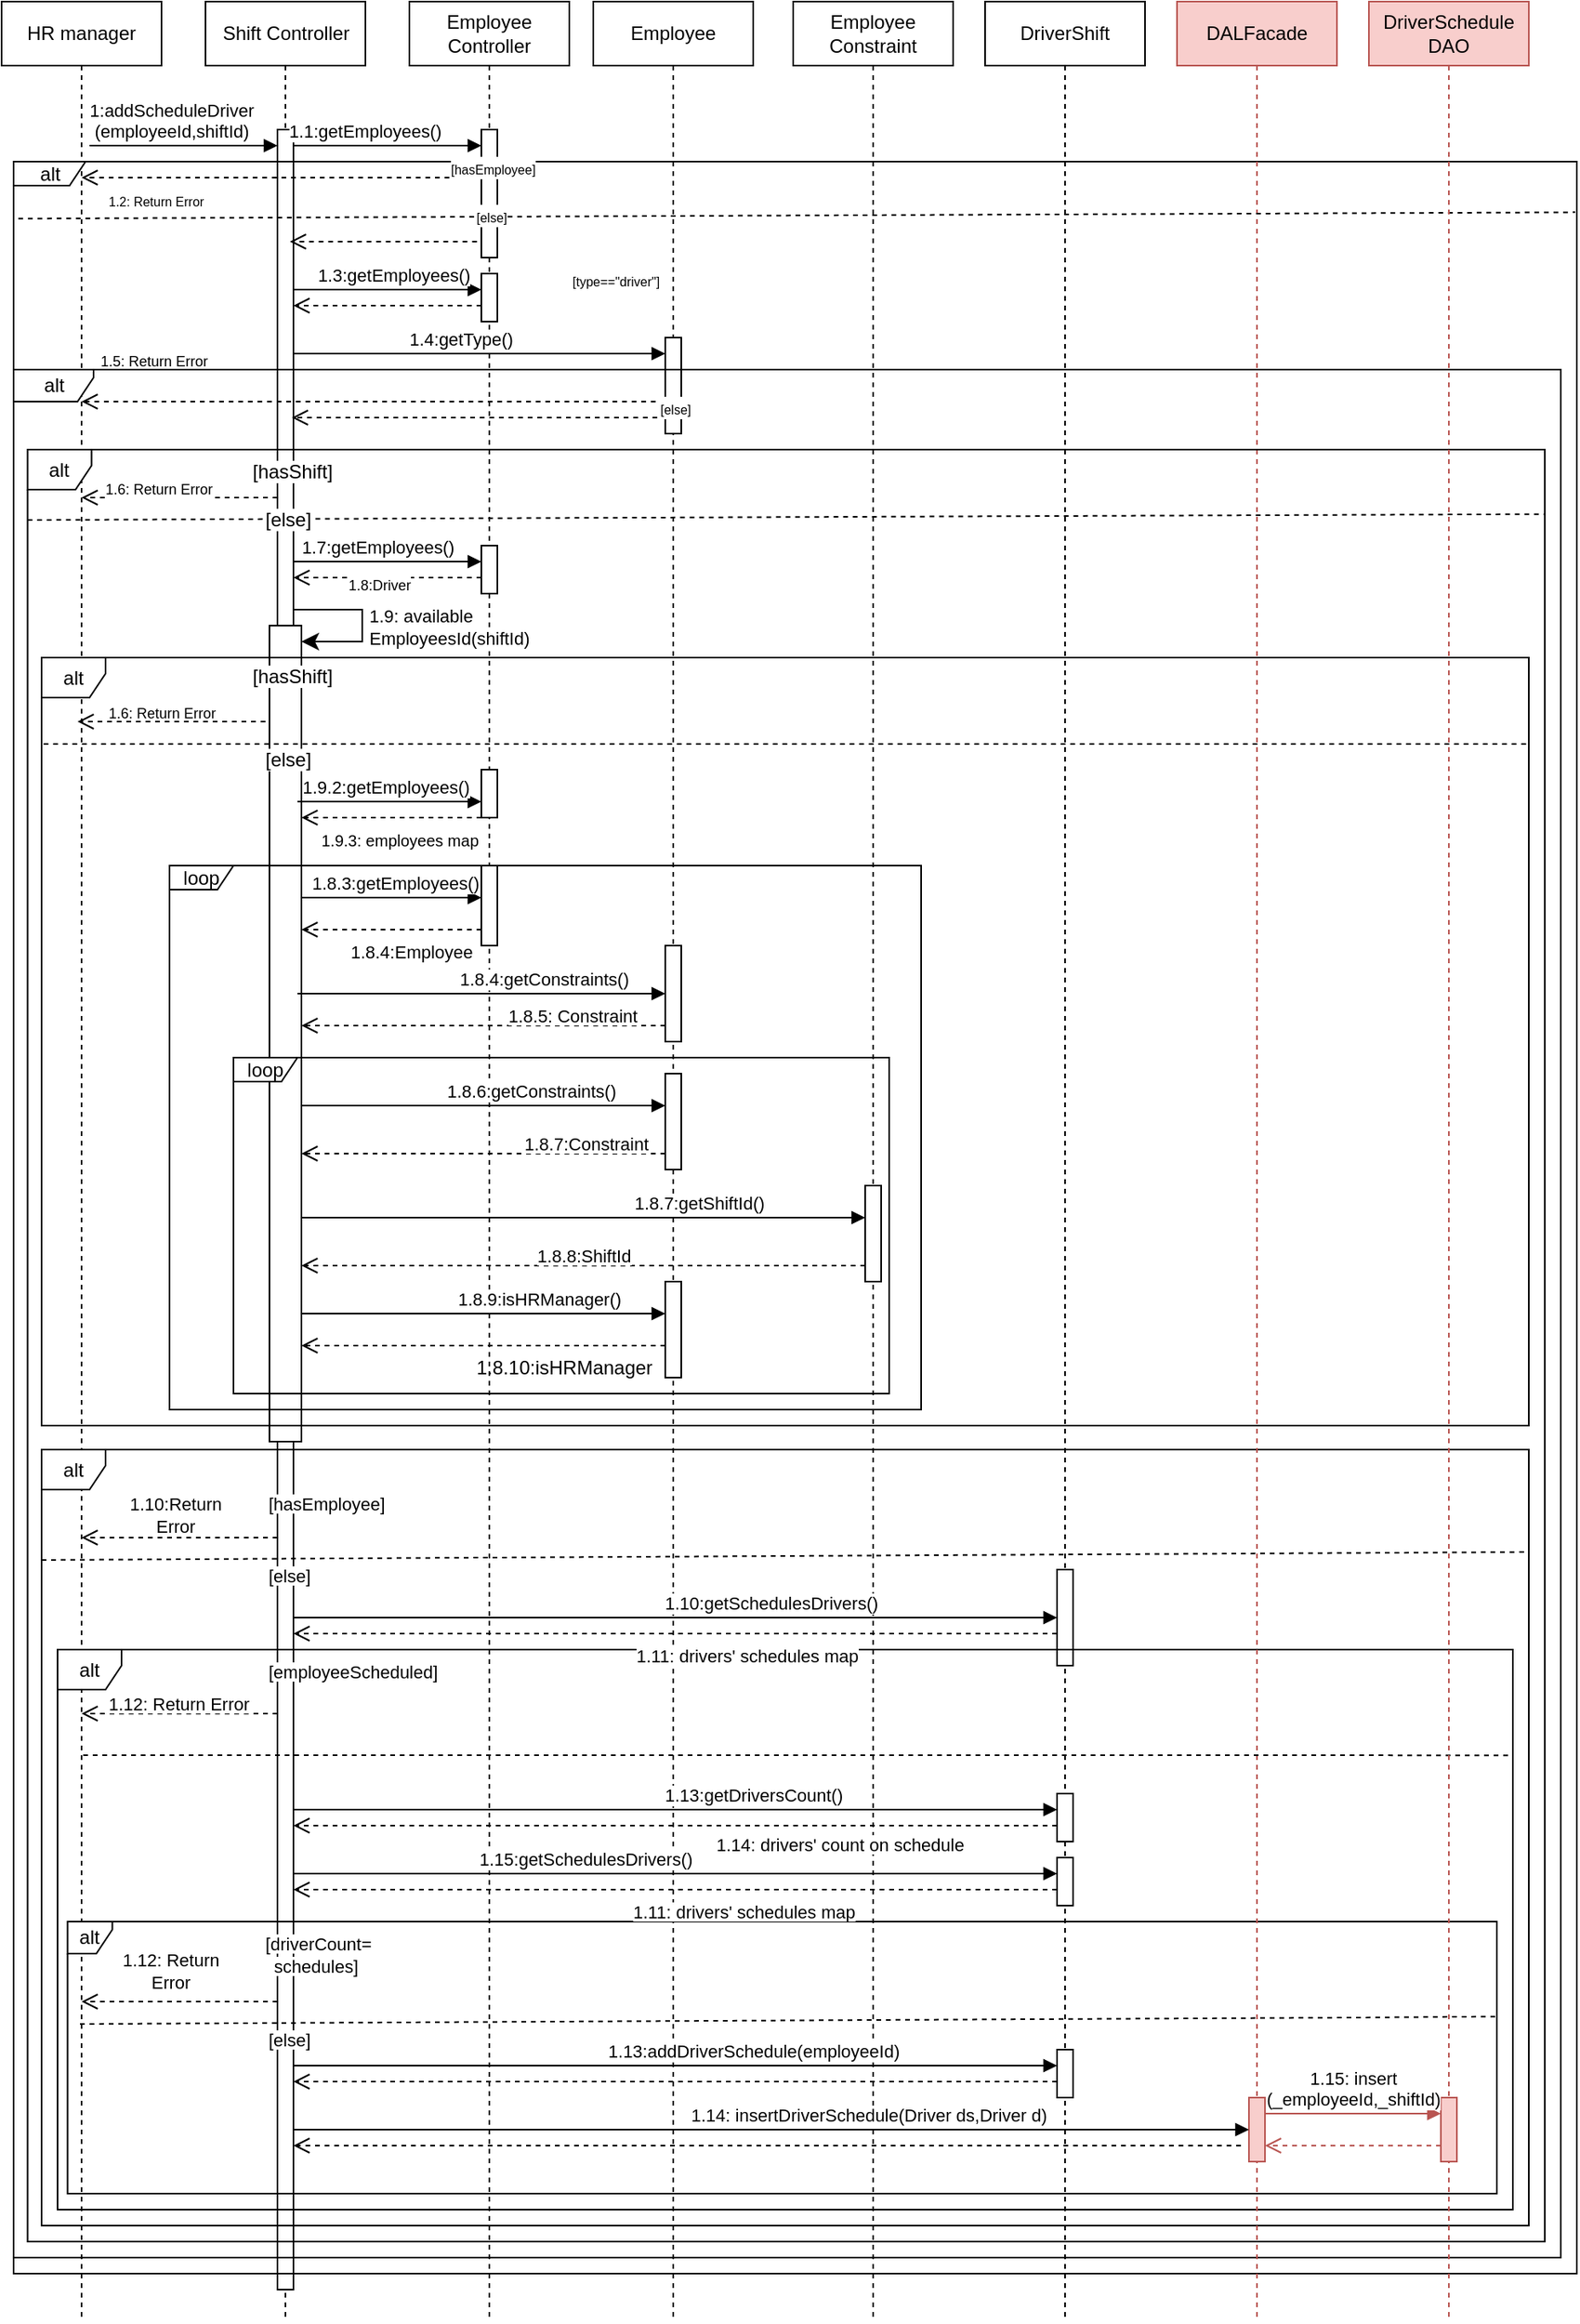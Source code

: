 <mxfile version="20.5.3" type="embed"><diagram name="Page-1" id="2YBvvXClWsGukQMizWep"><mxGraphModel dx="837" dy="563" grid="1" gridSize="10" guides="1" tooltips="1" connect="1" arrows="1" fold="1" page="1" pageScale="1" pageWidth="1000" pageHeight="1500" math="0" shadow="0"><root><mxCell id="0"/><mxCell id="1" parent="0"/><mxCell id="aM9ryv3xv72pqoxQDRHE-1" value="HR manager" style="shape=umlLifeline;perimeter=lifelinePerimeter;whiteSpace=wrap;html=1;container=0;dropTarget=0;collapsible=0;recursiveResize=0;outlineConnect=0;portConstraint=eastwest;newEdgeStyle={&quot;edgeStyle&quot;:&quot;elbowEdgeStyle&quot;,&quot;elbow&quot;:&quot;vertical&quot;,&quot;curved&quot;:0,&quot;rounded&quot;:0};" parent="1" vertex="1"><mxGeometry x="5" y="40" width="100" height="1450" as="geometry"/></mxCell><mxCell id="aM9ryv3xv72pqoxQDRHE-5" value="Shift Controller" style="shape=umlLifeline;perimeter=lifelinePerimeter;whiteSpace=wrap;html=1;container=0;dropTarget=0;collapsible=0;recursiveResize=0;outlineConnect=0;portConstraint=eastwest;newEdgeStyle={&quot;edgeStyle&quot;:&quot;elbowEdgeStyle&quot;,&quot;elbow&quot;:&quot;vertical&quot;,&quot;curved&quot;:0,&quot;rounded&quot;:0};" parent="1" vertex="1"><mxGeometry x="132.5" y="40" width="100" height="1450" as="geometry"/></mxCell><mxCell id="aM9ryv3xv72pqoxQDRHE-6" value="" style="html=1;points=[];perimeter=orthogonalPerimeter;outlineConnect=0;targetShapes=umlLifeline;portConstraint=eastwest;newEdgeStyle={&quot;edgeStyle&quot;:&quot;elbowEdgeStyle&quot;,&quot;elbow&quot;:&quot;vertical&quot;,&quot;curved&quot;:0,&quot;rounded&quot;:0};" parent="aM9ryv3xv72pqoxQDRHE-5" vertex="1"><mxGeometry x="45" y="80" width="10" height="1350" as="geometry"/></mxCell><mxCell id="X5tjyOHNMGWAjBXiOwTz-14" value="" style="html=1;points=[];perimeter=orthogonalPerimeter;outlineConnect=0;targetShapes=umlLifeline;portConstraint=eastwest;newEdgeStyle={&quot;edgeStyle&quot;:&quot;elbowEdgeStyle&quot;,&quot;elbow&quot;:&quot;vertical&quot;,&quot;curved&quot;:0,&quot;rounded&quot;:0};" parent="aM9ryv3xv72pqoxQDRHE-5" vertex="1"><mxGeometry x="40" y="390" width="20" height="510" as="geometry"/></mxCell><mxCell id="ba8maUs_KR-QxSfLJsmI-2" value="" style="edgeStyle=segmentEdgeStyle;endArrow=classic;html=1;curved=0;rounded=0;endSize=8;startSize=8;" parent="aM9ryv3xv72pqoxQDRHE-5" source="aM9ryv3xv72pqoxQDRHE-6" target="X5tjyOHNMGWAjBXiOwTz-14" edge="1"><mxGeometry width="50" height="50" relative="1" as="geometry"><mxPoint x="52.5" y="385" as="sourcePoint"/><mxPoint x="52.5" y="415" as="targetPoint"/><Array as="points"><mxPoint x="98" y="380"/><mxPoint x="98" y="400"/></Array></mxGeometry></mxCell><mxCell id="aM9ryv3xv72pqoxQDRHE-7" value="1:addScheduleDriver&lt;br&gt;(employeeId,shiftId)" style="html=1;verticalAlign=bottom;endArrow=block;edgeStyle=elbowEdgeStyle;elbow=vertical;curved=0;rounded=0;" parent="1" target="aM9ryv3xv72pqoxQDRHE-6" edge="1"><mxGeometry x="-0.13" relative="1" as="geometry"><mxPoint x="60" y="130" as="sourcePoint"/><Array as="points"><mxPoint x="145" y="130"/></Array><mxPoint x="170" y="130" as="targetPoint"/><mxPoint as="offset"/></mxGeometry></mxCell><mxCell id="X5tjyOHNMGWAjBXiOwTz-1" value="Employee&lt;br&gt;Controller" style="shape=umlLifeline;perimeter=lifelinePerimeter;whiteSpace=wrap;html=1;container=0;dropTarget=0;collapsible=0;recursiveResize=0;outlineConnect=0;portConstraint=eastwest;newEdgeStyle={&quot;edgeStyle&quot;:&quot;elbowEdgeStyle&quot;,&quot;elbow&quot;:&quot;vertical&quot;,&quot;curved&quot;:0,&quot;rounded&quot;:0};" parent="1" vertex="1"><mxGeometry x="260" y="40" width="100" height="1450" as="geometry"/></mxCell><mxCell id="X5tjyOHNMGWAjBXiOwTz-2" value="" style="html=1;points=[];perimeter=orthogonalPerimeter;outlineConnect=0;targetShapes=umlLifeline;portConstraint=eastwest;newEdgeStyle={&quot;edgeStyle&quot;:&quot;elbowEdgeStyle&quot;,&quot;elbow&quot;:&quot;vertical&quot;,&quot;curved&quot;:0,&quot;rounded&quot;:0};" parent="X5tjyOHNMGWAjBXiOwTz-1" vertex="1"><mxGeometry x="45" y="80" width="10" height="80" as="geometry"/></mxCell><mxCell id="X5tjyOHNMGWAjBXiOwTz-6" value="" style="html=1;points=[];perimeter=orthogonalPerimeter;outlineConnect=0;targetShapes=umlLifeline;portConstraint=eastwest;newEdgeStyle={&quot;edgeStyle&quot;:&quot;elbowEdgeStyle&quot;,&quot;elbow&quot;:&quot;vertical&quot;,&quot;curved&quot;:0,&quot;rounded&quot;:0};" parent="X5tjyOHNMGWAjBXiOwTz-1" vertex="1"><mxGeometry x="45" y="170" width="10" height="30" as="geometry"/></mxCell><mxCell id="X5tjyOHNMGWAjBXiOwTz-21" value="" style="html=1;points=[];perimeter=orthogonalPerimeter;outlineConnect=0;targetShapes=umlLifeline;portConstraint=eastwest;newEdgeStyle={&quot;edgeStyle&quot;:&quot;elbowEdgeStyle&quot;,&quot;elbow&quot;:&quot;vertical&quot;,&quot;curved&quot;:0,&quot;rounded&quot;:0};" parent="X5tjyOHNMGWAjBXiOwTz-1" vertex="1"><mxGeometry x="45" y="340" width="10" height="30" as="geometry"/></mxCell><mxCell id="X5tjyOHNMGWAjBXiOwTz-42" value="" style="html=1;points=[];perimeter=orthogonalPerimeter;outlineConnect=0;targetShapes=umlLifeline;portConstraint=eastwest;newEdgeStyle={&quot;edgeStyle&quot;:&quot;elbowEdgeStyle&quot;,&quot;elbow&quot;:&quot;vertical&quot;,&quot;curved&quot;:0,&quot;rounded&quot;:0};" parent="X5tjyOHNMGWAjBXiOwTz-1" vertex="1"><mxGeometry x="45" y="480" width="10" height="30" as="geometry"/></mxCell><mxCell id="X5tjyOHNMGWAjBXiOwTz-46" value="" style="html=1;points=[];perimeter=orthogonalPerimeter;outlineConnect=0;targetShapes=umlLifeline;portConstraint=eastwest;newEdgeStyle={&quot;edgeStyle&quot;:&quot;elbowEdgeStyle&quot;,&quot;elbow&quot;:&quot;vertical&quot;,&quot;curved&quot;:0,&quot;rounded&quot;:0};" parent="X5tjyOHNMGWAjBXiOwTz-1" vertex="1"><mxGeometry x="45" y="540" width="10" height="50" as="geometry"/></mxCell><mxCell id="X5tjyOHNMGWAjBXiOwTz-4" value="1.1:getEmployees()" style="html=1;verticalAlign=bottom;endArrow=block;edgeStyle=elbowEdgeStyle;elbow=vertical;curved=0;rounded=0;" parent="1" source="aM9ryv3xv72pqoxQDRHE-6" target="X5tjyOHNMGWAjBXiOwTz-2" edge="1"><mxGeometry x="-0.25" relative="1" as="geometry"><mxPoint x="190" y="140" as="sourcePoint"/><Array as="points"><mxPoint x="260" y="130"/><mxPoint x="290" y="140"/></Array><mxPoint x="350" y="140" as="targetPoint"/><mxPoint as="offset"/></mxGeometry></mxCell><mxCell id="X5tjyOHNMGWAjBXiOwTz-8" value="" style="html=1;verticalAlign=bottom;endArrow=open;dashed=1;endSize=8;edgeStyle=elbowEdgeStyle;elbow=vertical;curved=0;rounded=0;" parent="1" source="X5tjyOHNMGWAjBXiOwTz-6" target="aM9ryv3xv72pqoxQDRHE-6" edge="1"><mxGeometry relative="1" as="geometry"><mxPoint x="230" y="240" as="targetPoint"/><Array as="points"><mxPoint x="280" y="230"/><mxPoint x="250" y="220"/><mxPoint x="250" y="210"/></Array><mxPoint x="350" y="240" as="sourcePoint"/></mxGeometry></mxCell><mxCell id="X5tjyOHNMGWAjBXiOwTz-9" value="Employee" style="shape=umlLifeline;perimeter=lifelinePerimeter;whiteSpace=wrap;html=1;container=0;dropTarget=0;collapsible=0;recursiveResize=0;outlineConnect=0;portConstraint=eastwest;newEdgeStyle={&quot;edgeStyle&quot;:&quot;elbowEdgeStyle&quot;,&quot;elbow&quot;:&quot;vertical&quot;,&quot;curved&quot;:0,&quot;rounded&quot;:0};" parent="1" vertex="1"><mxGeometry x="375" y="40" width="100" height="1450" as="geometry"/></mxCell><mxCell id="X5tjyOHNMGWAjBXiOwTz-11" value="" style="html=1;points=[];perimeter=orthogonalPerimeter;outlineConnect=0;targetShapes=umlLifeline;portConstraint=eastwest;newEdgeStyle={&quot;edgeStyle&quot;:&quot;elbowEdgeStyle&quot;,&quot;elbow&quot;:&quot;vertical&quot;,&quot;curved&quot;:0,&quot;rounded&quot;:0};" parent="X5tjyOHNMGWAjBXiOwTz-9" vertex="1"><mxGeometry x="45" y="210" width="10" height="60" as="geometry"/></mxCell><mxCell id="X5tjyOHNMGWAjBXiOwTz-50" value="" style="html=1;points=[];perimeter=orthogonalPerimeter;outlineConnect=0;targetShapes=umlLifeline;portConstraint=eastwest;newEdgeStyle={&quot;edgeStyle&quot;:&quot;elbowEdgeStyle&quot;,&quot;elbow&quot;:&quot;vertical&quot;,&quot;curved&quot;:0,&quot;rounded&quot;:0};" parent="X5tjyOHNMGWAjBXiOwTz-9" vertex="1"><mxGeometry x="45" y="590" width="10" height="60" as="geometry"/></mxCell><mxCell id="X5tjyOHNMGWAjBXiOwTz-51" value="" style="html=1;points=[];perimeter=orthogonalPerimeter;outlineConnect=0;targetShapes=umlLifeline;portConstraint=eastwest;newEdgeStyle={&quot;edgeStyle&quot;:&quot;elbowEdgeStyle&quot;,&quot;elbow&quot;:&quot;vertical&quot;,&quot;curved&quot;:0,&quot;rounded&quot;:0};" parent="X5tjyOHNMGWAjBXiOwTz-9" vertex="1"><mxGeometry x="45" y="670" width="10" height="60" as="geometry"/></mxCell><mxCell id="X5tjyOHNMGWAjBXiOwTz-67" value="" style="html=1;points=[];perimeter=orthogonalPerimeter;outlineConnect=0;targetShapes=umlLifeline;portConstraint=eastwest;newEdgeStyle={&quot;edgeStyle&quot;:&quot;elbowEdgeStyle&quot;,&quot;elbow&quot;:&quot;vertical&quot;,&quot;curved&quot;:0,&quot;rounded&quot;:0};" parent="X5tjyOHNMGWAjBXiOwTz-9" vertex="1"><mxGeometry x="45" y="800" width="10" height="60" as="geometry"/></mxCell><mxCell id="X5tjyOHNMGWAjBXiOwTz-12" value="Employee&lt;br&gt;Constraint" style="shape=umlLifeline;perimeter=lifelinePerimeter;whiteSpace=wrap;html=1;container=0;dropTarget=0;collapsible=0;recursiveResize=0;outlineConnect=0;portConstraint=eastwest;newEdgeStyle={&quot;edgeStyle&quot;:&quot;elbowEdgeStyle&quot;,&quot;elbow&quot;:&quot;vertical&quot;,&quot;curved&quot;:0,&quot;rounded&quot;:0};" parent="1" vertex="1"><mxGeometry x="500" y="40" width="100" height="1450" as="geometry"/></mxCell><mxCell id="X5tjyOHNMGWAjBXiOwTz-62" value="" style="html=1;points=[];perimeter=orthogonalPerimeter;outlineConnect=0;targetShapes=umlLifeline;portConstraint=eastwest;newEdgeStyle={&quot;edgeStyle&quot;:&quot;elbowEdgeStyle&quot;,&quot;elbow&quot;:&quot;vertical&quot;,&quot;curved&quot;:0,&quot;rounded&quot;:0};" parent="X5tjyOHNMGWAjBXiOwTz-12" vertex="1"><mxGeometry x="45" y="740" width="10" height="60" as="geometry"/></mxCell><mxCell id="X5tjyOHNMGWAjBXiOwTz-15" value="DriverShift" style="shape=umlLifeline;perimeter=lifelinePerimeter;whiteSpace=wrap;html=1;container=0;dropTarget=0;collapsible=0;recursiveResize=0;outlineConnect=0;portConstraint=eastwest;newEdgeStyle={&quot;edgeStyle&quot;:&quot;elbowEdgeStyle&quot;,&quot;elbow&quot;:&quot;vertical&quot;,&quot;curved&quot;:0,&quot;rounded&quot;:0};" parent="1" vertex="1"><mxGeometry x="620" y="40" width="100" height="1450" as="geometry"/></mxCell><mxCell id="X5tjyOHNMGWAjBXiOwTz-16" value="" style="html=1;points=[];perimeter=orthogonalPerimeter;outlineConnect=0;targetShapes=umlLifeline;portConstraint=eastwest;newEdgeStyle={&quot;edgeStyle&quot;:&quot;elbowEdgeStyle&quot;,&quot;elbow&quot;:&quot;vertical&quot;,&quot;curved&quot;:0,&quot;rounded&quot;:0};" parent="X5tjyOHNMGWAjBXiOwTz-15" vertex="1"><mxGeometry x="45" y="980" width="10" height="60" as="geometry"/></mxCell><mxCell id="X5tjyOHNMGWAjBXiOwTz-77" value="" style="html=1;points=[];perimeter=orthogonalPerimeter;outlineConnect=0;targetShapes=umlLifeline;portConstraint=eastwest;newEdgeStyle={&quot;edgeStyle&quot;:&quot;elbowEdgeStyle&quot;,&quot;elbow&quot;:&quot;vertical&quot;,&quot;curved&quot;:0,&quot;rounded&quot;:0};" parent="X5tjyOHNMGWAjBXiOwTz-15" vertex="1"><mxGeometry x="45" y="1120" width="10" height="30" as="geometry"/></mxCell><mxCell id="X5tjyOHNMGWAjBXiOwTz-81" value="" style="html=1;points=[];perimeter=orthogonalPerimeter;outlineConnect=0;targetShapes=umlLifeline;portConstraint=eastwest;newEdgeStyle={&quot;edgeStyle&quot;:&quot;elbowEdgeStyle&quot;,&quot;elbow&quot;:&quot;vertical&quot;,&quot;curved&quot;:0,&quot;rounded&quot;:0};" parent="X5tjyOHNMGWAjBXiOwTz-15" vertex="1"><mxGeometry x="45" y="1160" width="10" height="30" as="geometry"/></mxCell><mxCell id="X5tjyOHNMGWAjBXiOwTz-83" value="" style="html=1;points=[];perimeter=orthogonalPerimeter;outlineConnect=0;targetShapes=umlLifeline;portConstraint=eastwest;newEdgeStyle={&quot;edgeStyle&quot;:&quot;elbowEdgeStyle&quot;,&quot;elbow&quot;:&quot;vertical&quot;,&quot;curved&quot;:0,&quot;rounded&quot;:0};" parent="X5tjyOHNMGWAjBXiOwTz-15" vertex="1"><mxGeometry x="45" y="1280" width="10" height="30" as="geometry"/></mxCell><mxCell id="X5tjyOHNMGWAjBXiOwTz-18" value="1.4:getType()" style="html=1;verticalAlign=bottom;endArrow=block;edgeStyle=elbowEdgeStyle;elbow=vertical;curved=0;rounded=0;" parent="1" source="aM9ryv3xv72pqoxQDRHE-6" target="X5tjyOHNMGWAjBXiOwTz-11" edge="1"><mxGeometry x="-0.106" relative="1" as="geometry"><mxPoint x="190" y="295" as="sourcePoint"/><Array as="points"><mxPoint x="270" y="260"/><mxPoint x="340" y="250"/><mxPoint x="350" y="240"/><mxPoint x="330" y="340"/><mxPoint x="300" y="330"/></Array><mxPoint x="420" y="295" as="targetPoint"/><mxPoint as="offset"/></mxGeometry></mxCell><mxCell id="X5tjyOHNMGWAjBXiOwTz-20" value="1.7:getEmployees()" style="html=1;verticalAlign=bottom;endArrow=block;edgeStyle=elbowEdgeStyle;elbow=vertical;curved=0;rounded=0;" parent="1" source="aM9ryv3xv72pqoxQDRHE-6" target="X5tjyOHNMGWAjBXiOwTz-21" edge="1"><mxGeometry x="-0.117" relative="1" as="geometry"><mxPoint x="190" y="400" as="sourcePoint"/><Array as="points"><mxPoint x="280" y="390"/><mxPoint x="250" y="380"/><mxPoint x="270" y="370"/><mxPoint x="250" y="400"/></Array><mxPoint x="300" y="400" as="targetPoint"/><mxPoint as="offset"/></mxGeometry></mxCell><mxCell id="X5tjyOHNMGWAjBXiOwTz-23" value="" style="html=1;verticalAlign=bottom;endArrow=open;dashed=1;endSize=8;edgeStyle=elbowEdgeStyle;elbow=vertical;curved=0;rounded=0;" parent="1" source="X5tjyOHNMGWAjBXiOwTz-21" target="aM9ryv3xv72pqoxQDRHE-6" edge="1"><mxGeometry relative="1" as="geometry"><mxPoint x="190" y="380" as="targetPoint"/><Array as="points"><mxPoint x="260" y="400"/><mxPoint x="280" y="390"/><mxPoint x="230" y="420"/><mxPoint x="250" y="430"/></Array><mxPoint x="300" y="380" as="sourcePoint"/></mxGeometry></mxCell><mxCell id="X5tjyOHNMGWAjBXiOwTz-26" value="&lt;span style=&quot;color: rgb(0, 0, 0); font-family: Helvetica; font-style: normal; font-variant-ligatures: normal; font-variant-caps: normal; font-weight: 400; letter-spacing: normal; orphans: 2; text-align: center; text-indent: 0px; text-transform: none; widows: 2; word-spacing: 0px; -webkit-text-stroke-width: 0px; background-color: rgb(255, 255, 255); text-decoration-thickness: initial; text-decoration-style: initial; text-decoration-color: initial; float: none; display: inline !important;&quot;&gt;&lt;font style=&quot;font-size: 9px;&quot;&gt;1.8:Driver&lt;/font&gt;&lt;/span&gt;" style="text;whiteSpace=wrap;html=1;" parent="1" vertex="1"><mxGeometry x="220" y="390" width="30" height="20" as="geometry"/></mxCell><mxCell id="X5tjyOHNMGWAjBXiOwTz-28" value="loop" style="shape=umlFrame;whiteSpace=wrap;html=1;pointerEvents=0;width=40;height=15;" parent="1" vertex="1"><mxGeometry x="110" y="580" width="470" height="340" as="geometry"/></mxCell><mxCell id="X5tjyOHNMGWAjBXiOwTz-34" value="1.3:getEmployees()" style="html=1;verticalAlign=bottom;endArrow=block;edgeStyle=elbowEdgeStyle;elbow=vertical;curved=0;rounded=0;" parent="1" source="aM9ryv3xv72pqoxQDRHE-6" target="X5tjyOHNMGWAjBXiOwTz-6" edge="1"><mxGeometry x="0.067" relative="1" as="geometry"><mxPoint x="190" y="260" as="sourcePoint"/><Array as="points"><mxPoint x="280" y="220"/><mxPoint x="260" y="210"/><mxPoint x="270" y="200"/><mxPoint x="250" y="190"/><mxPoint x="290" y="260"/><mxPoint x="310" y="260"/><mxPoint x="260" y="270"/><mxPoint x="295" y="260"/></Array><mxPoint x="300" y="260" as="targetPoint"/><mxPoint as="offset"/></mxGeometry></mxCell><mxCell id="X5tjyOHNMGWAjBXiOwTz-41" value="1.9.2:getEmployees()" style="html=1;verticalAlign=bottom;endArrow=block;edgeStyle=elbowEdgeStyle;elbow=vertical;curved=0;rounded=0;" parent="1" target="X5tjyOHNMGWAjBXiOwTz-42" edge="1"><mxGeometry x="-0.04" relative="1" as="geometry"><mxPoint x="190" y="540" as="sourcePoint"/><Array as="points"><mxPoint x="210" y="540"/><mxPoint x="230" y="530"/><mxPoint x="250" y="520"/><mxPoint x="295" y="480"/></Array><mxPoint x="280" y="480" as="targetPoint"/><mxPoint as="offset"/></mxGeometry></mxCell><mxCell id="X5tjyOHNMGWAjBXiOwTz-43" value="" style="html=1;verticalAlign=bottom;endArrow=open;dashed=1;endSize=8;edgeStyle=elbowEdgeStyle;elbow=vertical;curved=0;rounded=0;" parent="1" source="X5tjyOHNMGWAjBXiOwTz-42" target="X5tjyOHNMGWAjBXiOwTz-14" edge="1"><mxGeometry relative="1" as="geometry"><mxPoint x="200" y="550" as="targetPoint"/><Array as="points"><mxPoint x="250" y="550"/><mxPoint x="310" y="505"/></Array><mxPoint x="300" y="505" as="sourcePoint"/></mxGeometry></mxCell><mxCell id="X5tjyOHNMGWAjBXiOwTz-48" value="1.8.3:getEmployees()" style="html=1;verticalAlign=bottom;endArrow=block;edgeStyle=elbowEdgeStyle;elbow=vertical;curved=0;rounded=0;" parent="1" source="X5tjyOHNMGWAjBXiOwTz-14" edge="1"><mxGeometry x="0.043" relative="1" as="geometry"><mxPoint x="200" y="600" as="sourcePoint"/><Array as="points"><mxPoint x="250" y="600"/><mxPoint x="295" y="550"/></Array><mxPoint x="305" y="600" as="targetPoint"/><mxPoint as="offset"/></mxGeometry></mxCell><mxCell id="X5tjyOHNMGWAjBXiOwTz-49" value="&lt;div style=&quot;text-align: center;&quot;&gt;&lt;span style=&quot;font-size: 11px; background-color: rgb(255, 255, 255);&quot;&gt;&amp;nbsp; &amp;nbsp; &amp;nbsp; 1.8.4:Employee&lt;/span&gt;&lt;/div&gt;" style="text;whiteSpace=wrap;html=1;" parent="1" vertex="1"><mxGeometry x="202.5" y="620" width="110" height="20" as="geometry"/></mxCell><mxCell id="X5tjyOHNMGWAjBXiOwTz-53" value="1.8.4:getConstraints()" style="html=1;verticalAlign=bottom;endArrow=block;edgeStyle=elbowEdgeStyle;elbow=vertical;curved=0;rounded=0;" parent="1" target="X5tjyOHNMGWAjBXiOwTz-50" edge="1"><mxGeometry x="0.333" relative="1" as="geometry"><mxPoint x="190" y="660" as="sourcePoint"/><Array as="points"><mxPoint x="250" y="660"/><mxPoint x="295" y="620"/></Array><mxPoint x="305" y="660" as="targetPoint"/><mxPoint as="offset"/></mxGeometry></mxCell><mxCell id="X5tjyOHNMGWAjBXiOwTz-54" value="" style="html=1;verticalAlign=bottom;endArrow=open;dashed=1;endSize=8;edgeStyle=elbowEdgeStyle;elbow=vertical;curved=0;rounded=0;" parent="1" target="X5tjyOHNMGWAjBXiOwTz-14" edge="1"><mxGeometry relative="1" as="geometry"><mxPoint x="300" y="680" as="targetPoint"/><Array as="points"><mxPoint x="365" y="680"/></Array><mxPoint x="420" y="680" as="sourcePoint"/></mxGeometry></mxCell><mxCell id="X5tjyOHNMGWAjBXiOwTz-55" value="&lt;div style=&quot;text-align: center;&quot;&gt;&lt;span style=&quot;font-size: 11px; background-color: rgb(255, 255, 255);&quot;&gt;1.8.5: Constraint&lt;/span&gt;&lt;/div&gt;" style="text;whiteSpace=wrap;html=1;" parent="1" vertex="1"><mxGeometry x="320" y="660" width="95" height="20" as="geometry"/></mxCell><mxCell id="X5tjyOHNMGWAjBXiOwTz-56" value="1.8.6:getConstraints()" style="html=1;verticalAlign=bottom;endArrow=block;edgeStyle=elbowEdgeStyle;elbow=vertical;curved=0;rounded=0;" parent="1" source="X5tjyOHNMGWAjBXiOwTz-14" edge="1"><mxGeometry x="0.259" relative="1" as="geometry"><mxPoint x="200" y="730" as="sourcePoint"/><Array as="points"><mxPoint x="250" y="730"/><mxPoint x="295" y="690"/></Array><mxPoint x="420" y="730" as="targetPoint"/><mxPoint as="offset"/></mxGeometry></mxCell><mxCell id="X5tjyOHNMGWAjBXiOwTz-57" value="" style="html=1;verticalAlign=bottom;endArrow=open;dashed=1;endSize=8;edgeStyle=elbowEdgeStyle;elbow=vertical;curved=0;rounded=0;" parent="1" source="X5tjyOHNMGWAjBXiOwTz-51" target="X5tjyOHNMGWAjBXiOwTz-14" edge="1"><mxGeometry relative="1" as="geometry"><mxPoint x="195" y="760" as="targetPoint"/><Array as="points"><mxPoint x="370" y="760"/></Array><mxPoint x="410" y="760" as="sourcePoint"/></mxGeometry></mxCell><mxCell id="X5tjyOHNMGWAjBXiOwTz-58" value="&lt;div style=&quot;text-align: center;&quot;&gt;&lt;span style=&quot;font-size: 11px; background-color: rgb(255, 255, 255);&quot;&gt;1.8.7:Constraint&lt;/span&gt;&lt;/div&gt;" style="text;whiteSpace=wrap;html=1;" parent="1" vertex="1"><mxGeometry x="330" y="740" width="60" height="20" as="geometry"/></mxCell><mxCell id="X5tjyOHNMGWAjBXiOwTz-63" value="1.8.7:getShiftId()" style="html=1;verticalAlign=bottom;endArrow=block;edgeStyle=elbowEdgeStyle;elbow=vertical;curved=0;rounded=0;" parent="1" source="X5tjyOHNMGWAjBXiOwTz-14" target="X5tjyOHNMGWAjBXiOwTz-62" edge="1"><mxGeometry x="0.408" relative="1" as="geometry"><mxPoint x="195" y="800" as="sourcePoint"/><Array as="points"><mxPoint x="255" y="800"/><mxPoint x="300" y="760"/></Array><mxPoint x="425" y="800" as="targetPoint"/><mxPoint as="offset"/></mxGeometry></mxCell><mxCell id="X5tjyOHNMGWAjBXiOwTz-64" value="" style="html=1;verticalAlign=bottom;endArrow=open;dashed=1;endSize=8;edgeStyle=elbowEdgeStyle;elbow=vertical;curved=0;rounded=0;" parent="1" source="X5tjyOHNMGWAjBXiOwTz-62" target="X5tjyOHNMGWAjBXiOwTz-14" edge="1"><mxGeometry relative="1" as="geometry"><mxPoint x="310" y="830" as="targetPoint"/><Array as="points"><mxPoint x="490" y="830"/></Array><mxPoint x="540" y="830" as="sourcePoint"/></mxGeometry></mxCell><mxCell id="X5tjyOHNMGWAjBXiOwTz-65" value="&lt;span style=&quot;font-size: 11px; background-color: rgb(255, 255, 255);&quot;&gt;1.8.8:ShiftId&lt;/span&gt;" style="text;whiteSpace=wrap;html=1;" parent="1" vertex="1"><mxGeometry x="337.5" y="810" width="60" height="20" as="geometry"/></mxCell><mxCell id="X5tjyOHNMGWAjBXiOwTz-70" value="1.8.9:isHRManager()" style="html=1;verticalAlign=bottom;endArrow=block;edgeStyle=elbowEdgeStyle;elbow=vertical;curved=0;rounded=0;" parent="1" source="X5tjyOHNMGWAjBXiOwTz-14" target="X5tjyOHNMGWAjBXiOwTz-67" edge="1"><mxGeometry x="0.304" relative="1" as="geometry"><mxPoint x="195" y="860" as="sourcePoint"/><Array as="points"><mxPoint x="255" y="860"/><mxPoint x="300" y="820"/></Array><mxPoint x="400" y="860" as="targetPoint"/><mxPoint as="offset"/></mxGeometry></mxCell><mxCell id="X5tjyOHNMGWAjBXiOwTz-71" value="" style="html=1;verticalAlign=bottom;endArrow=open;dashed=1;endSize=8;edgeStyle=elbowEdgeStyle;elbow=vertical;curved=0;rounded=0;" parent="1" target="X5tjyOHNMGWAjBXiOwTz-14" edge="1"><mxGeometry relative="1" as="geometry"><mxPoint x="300" y="880" as="targetPoint"/><Array as="points"><mxPoint x="365" y="880"/></Array><mxPoint x="420" y="880" as="sourcePoint"/></mxGeometry></mxCell><mxCell id="X5tjyOHNMGWAjBXiOwTz-72" value="loop" style="shape=umlFrame;whiteSpace=wrap;html=1;pointerEvents=0;width=40;height=15;" parent="1" vertex="1"><mxGeometry x="150" y="700" width="410" height="210" as="geometry"/></mxCell><mxCell id="X5tjyOHNMGWAjBXiOwTz-74" value="1.10:getSchedulesDrivers()" style="html=1;verticalAlign=bottom;endArrow=block;edgeStyle=elbowEdgeStyle;elbow=vertical;curved=0;rounded=0;" parent="1" source="aM9ryv3xv72pqoxQDRHE-6" target="X5tjyOHNMGWAjBXiOwTz-16" edge="1"><mxGeometry x="0.25" relative="1" as="geometry"><mxPoint x="190" y="990" as="sourcePoint"/><Array as="points"><mxPoint x="460" y="1050"/><mxPoint x="400" y="1040"/><mxPoint x="295" y="990"/></Array><mxPoint x="660" y="990" as="targetPoint"/><mxPoint as="offset"/></mxGeometry></mxCell><mxCell id="X5tjyOHNMGWAjBXiOwTz-75" value="" style="html=1;verticalAlign=bottom;endArrow=open;dashed=1;endSize=8;edgeStyle=elbowEdgeStyle;elbow=vertical;curved=0;rounded=0;" parent="1" source="X5tjyOHNMGWAjBXiOwTz-16" target="aM9ryv3xv72pqoxQDRHE-6" edge="1"><mxGeometry relative="1" as="geometry"><mxPoint x="200" y="1020" as="targetPoint"/><Array as="points"><mxPoint x="400" y="1060"/><mxPoint x="270" y="1070"/><mxPoint x="615" y="1020"/></Array><mxPoint x="670" y="1020" as="sourcePoint"/></mxGeometry></mxCell><mxCell id="X5tjyOHNMGWAjBXiOwTz-76" value="" style="html=1;verticalAlign=bottom;endArrow=open;dashed=1;endSize=8;edgeStyle=elbowEdgeStyle;elbow=vertical;curved=0;rounded=0;" parent="1" source="X5tjyOHNMGWAjBXiOwTz-77" target="aM9ryv3xv72pqoxQDRHE-6" edge="1"><mxGeometry relative="1" as="geometry"><mxPoint x="190" y="1170" as="targetPoint"/><Array as="points"><mxPoint x="480" y="1180"/><mxPoint x="390" y="1170"/><mxPoint x="360" y="1140"/></Array><mxPoint x="660" y="1170" as="sourcePoint"/></mxGeometry></mxCell><mxCell id="X5tjyOHNMGWAjBXiOwTz-78" value="1.13:getDriversCount()" style="html=1;verticalAlign=bottom;endArrow=block;edgeStyle=elbowEdgeStyle;elbow=vertical;curved=0;rounded=0;" parent="1" source="aM9ryv3xv72pqoxQDRHE-6" target="X5tjyOHNMGWAjBXiOwTz-77" edge="1"><mxGeometry x="0.204" relative="1" as="geometry"><mxPoint x="195" y="1120" as="sourcePoint"/><Array as="points"><mxPoint x="600" y="1170"/><mxPoint x="440" y="1160"/><mxPoint x="410" y="1120"/><mxPoint x="305" y="1070"/></Array><mxPoint x="670" y="1120" as="targetPoint"/><mxPoint as="offset"/></mxGeometry></mxCell><mxCell id="X5tjyOHNMGWAjBXiOwTz-79" value="1.15:getSchedulesDrivers()" style="html=1;verticalAlign=bottom;endArrow=block;edgeStyle=elbowEdgeStyle;elbow=vertical;curved=0;rounded=0;" parent="1" source="aM9ryv3xv72pqoxQDRHE-6" target="X5tjyOHNMGWAjBXiOwTz-81" edge="1"><mxGeometry x="-0.236" relative="1" as="geometry"><mxPoint x="190" y="1210" as="sourcePoint"/><Array as="points"><mxPoint x="405" y="1210"/><mxPoint x="300" y="1160"/></Array><mxPoint x="650" y="1210" as="targetPoint"/><mxPoint as="offset"/></mxGeometry></mxCell><mxCell id="X5tjyOHNMGWAjBXiOwTz-80" value="" style="html=1;verticalAlign=bottom;endArrow=open;dashed=1;endSize=8;edgeStyle=elbowEdgeStyle;elbow=vertical;curved=0;rounded=0;" parent="1" source="X5tjyOHNMGWAjBXiOwTz-81" target="aM9ryv3xv72pqoxQDRHE-6" edge="1"><mxGeometry relative="1" as="geometry"><mxPoint x="195" y="1220" as="targetPoint"/><Array as="points"><mxPoint x="410" y="1220"/><mxPoint x="280" y="1230"/><mxPoint x="625" y="1180"/></Array><mxPoint x="660" y="1220" as="sourcePoint"/></mxGeometry></mxCell><mxCell id="X5tjyOHNMGWAjBXiOwTz-84" value="1.13:addDriverSchedule(employeeId)" style="html=1;verticalAlign=bottom;endArrow=block;edgeStyle=elbowEdgeStyle;elbow=vertical;curved=0;rounded=0;" parent="1" source="aM9ryv3xv72pqoxQDRHE-6" target="X5tjyOHNMGWAjBXiOwTz-83" edge="1"><mxGeometry x="0.204" relative="1" as="geometry"><mxPoint x="200" y="1300" as="sourcePoint"/><Array as="points"><mxPoint x="570" y="1330"/><mxPoint x="620" y="1320"/><mxPoint x="445" y="1300"/><mxPoint x="415" y="1260"/><mxPoint x="310" y="1210"/></Array><mxPoint x="650" y="1300" as="targetPoint"/><mxPoint as="offset"/></mxGeometry></mxCell><mxCell id="X5tjyOHNMGWAjBXiOwTz-85" value="" style="html=1;verticalAlign=bottom;endArrow=open;dashed=1;endSize=8;edgeStyle=elbowEdgeStyle;elbow=vertical;curved=0;rounded=0;" parent="1" source="X5tjyOHNMGWAjBXiOwTz-83" target="aM9ryv3xv72pqoxQDRHE-6" edge="1"><mxGeometry relative="1" as="geometry"><mxPoint x="195" y="1320" as="targetPoint"/><Array as="points"><mxPoint x="530" y="1340"/><mxPoint x="510" y="1330"/><mxPoint x="420" y="1320"/><mxPoint x="290" y="1330"/><mxPoint x="635" y="1280"/></Array><mxPoint x="660" y="1320" as="sourcePoint"/></mxGeometry></mxCell><mxCell id="X5tjyOHNMGWAjBXiOwTz-90" value="alt" style="shape=umlFrame;whiteSpace=wrap;html=1;pointerEvents=0;width=45;height=15;" parent="1" vertex="1"><mxGeometry x="12.5" y="140" width="977.5" height="1320" as="geometry"/></mxCell><mxCell id="X5tjyOHNMGWAjBXiOwTz-91" value="" style="html=1;verticalAlign=bottom;endArrow=open;dashed=1;endSize=8;edgeStyle=elbowEdgeStyle;elbow=vertical;curved=0;rounded=0;" parent="1" target="aM9ryv3xv72pqoxQDRHE-1" edge="1"><mxGeometry relative="1" as="geometry"><mxPoint x="185" y="160" as="targetPoint"/><Array as="points"><mxPoint x="230" y="150"/><mxPoint x="260" y="160"/><mxPoint x="240" y="170"/></Array><mxPoint x="305" y="160" as="sourcePoint"/></mxGeometry></mxCell><mxCell id="X5tjyOHNMGWAjBXiOwTz-92" value="&lt;div style=&quot;text-align: center;&quot;&gt;&lt;span style=&quot;background-color: rgb(255, 255, 255);&quot;&gt;&lt;font style=&quot;font-size: 8px;&quot;&gt;1.2: Return Error&lt;/font&gt;&lt;/span&gt;&lt;/div&gt;" style="text;whiteSpace=wrap;html=1;" parent="1" vertex="1"><mxGeometry x="70" y="150" width="70" height="20" as="geometry"/></mxCell><mxCell id="X5tjyOHNMGWAjBXiOwTz-93" value="" style="html=1;verticalAlign=bottom;endArrow=open;dashed=1;endSize=8;edgeStyle=elbowEdgeStyle;elbow=vertical;curved=0;rounded=0;" parent="1" target="aM9ryv3xv72pqoxQDRHE-1" edge="1"><mxGeometry relative="1" as="geometry"><mxPoint x="162.5" y="290" as="targetPoint"/><Array as="points"><mxPoint x="380" y="290"/><mxPoint x="260" y="280"/><mxPoint x="100" y="270"/><mxPoint x="90" y="280"/><mxPoint x="70" y="290"/><mxPoint x="307.5" y="360"/><mxPoint x="307.5" y="390"/></Array><mxPoint x="420" y="290" as="sourcePoint"/></mxGeometry></mxCell><mxCell id="X5tjyOHNMGWAjBXiOwTz-94" value="&lt;div style=&quot;text-align: center;&quot;&gt;&lt;span style=&quot;background-color: rgb(255, 255, 255);&quot;&gt;&lt;font style=&quot;font-size: 9px;&quot;&gt;1.5: Return Error&lt;/font&gt;&lt;/span&gt;&lt;/div&gt;" style="text;whiteSpace=wrap;html=1;" parent="1" vertex="1"><mxGeometry x="65" y="250" width="80" height="20" as="geometry"/></mxCell><mxCell id="X5tjyOHNMGWAjBXiOwTz-96" value="&lt;span style=&quot;color: rgb(0, 0, 0); font-family: Helvetica; font-style: normal; font-variant-ligatures: normal; font-variant-caps: normal; font-weight: 400; letter-spacing: normal; orphans: 2; text-align: center; text-indent: 0px; text-transform: none; widows: 2; word-spacing: 0px; -webkit-text-stroke-width: 0px; background-color: rgb(255, 255, 255); text-decoration-thickness: initial; text-decoration-style: initial; text-decoration-color: initial; float: none; display: inline !important;&quot;&gt;&lt;font style=&quot;font-size: 8px;&quot;&gt;[hasEmployee]&lt;/font&gt;&lt;br&gt;&lt;/span&gt;" style="text;whiteSpace=wrap;html=1;" parent="1" vertex="1"><mxGeometry x="283.75" y="130" width="60" height="20" as="geometry"/></mxCell><mxCell id="X5tjyOHNMGWAjBXiOwTz-99" value="&lt;span style=&quot;color: rgb(0, 0, 0); font-family: Helvetica; font-style: normal; font-variant-ligatures: normal; font-variant-caps: normal; font-weight: 400; letter-spacing: normal; orphans: 2; text-align: center; text-indent: 0px; text-transform: none; widows: 2; word-spacing: 0px; -webkit-text-stroke-width: 0px; background-color: rgb(255, 255, 255); text-decoration-thickness: initial; text-decoration-style: initial; text-decoration-color: initial; float: none; display: inline !important;&quot;&gt;&lt;span style=&quot;font-size: 8px;&quot;&gt;[type==&quot;driver&quot;]&lt;/span&gt;&lt;br&gt;&lt;/span&gt;" style="text;whiteSpace=wrap;html=1;" parent="1" vertex="1"><mxGeometry x="360" y="200" width="60" height="40" as="geometry"/></mxCell><mxCell id="X5tjyOHNMGWAjBXiOwTz-101" value="alt" style="shape=umlFrame;whiteSpace=wrap;html=1;pointerEvents=0;width=50;height=20;" parent="1" vertex="1"><mxGeometry x="12.5" y="270" width="967.5" height="1180" as="geometry"/></mxCell><mxCell id="X5tjyOHNMGWAjBXiOwTz-104" value="&lt;span style=&quot;color: rgb(0, 0, 0); font-family: Helvetica; font-style: normal; font-variant-ligatures: normal; font-variant-caps: normal; font-weight: 400; letter-spacing: normal; orphans: 2; text-align: center; text-indent: 0px; text-transform: none; widows: 2; word-spacing: 0px; -webkit-text-stroke-width: 0px; background-color: rgb(255, 255, 255); text-decoration-thickness: initial; text-decoration-style: initial; text-decoration-color: initial; float: none; display: inline !important;&quot;&gt;[hasShift]&lt;br&gt;&lt;/span&gt;" style="text;whiteSpace=wrap;html=1;" parent="1" vertex="1"><mxGeometry x="160" y="320" width="60" height="25" as="geometry"/></mxCell><mxCell id="X5tjyOHNMGWAjBXiOwTz-105" value="alt" style="shape=umlFrame;whiteSpace=wrap;html=1;pointerEvents=0;width=40;height=25;" parent="1" vertex="1"><mxGeometry x="30" y="945" width="930" height="485" as="geometry"/></mxCell><mxCell id="X5tjyOHNMGWAjBXiOwTz-106" value="" style="html=1;verticalAlign=bottom;endArrow=open;dashed=1;endSize=8;edgeStyle=elbowEdgeStyle;elbow=vertical;curved=0;rounded=0;" parent="1" source="aM9ryv3xv72pqoxQDRHE-6" target="aM9ryv3xv72pqoxQDRHE-1" edge="1"><mxGeometry relative="1" as="geometry"><mxPoint x="60" y="340" as="targetPoint"/><Array as="points"><mxPoint x="160" y="350"/><mxPoint x="140" y="370"/></Array><mxPoint x="160" y="360" as="sourcePoint"/></mxGeometry></mxCell><mxCell id="X5tjyOHNMGWAjBXiOwTz-107" value="&lt;div style=&quot;text-align: center;&quot;&gt;&lt;span style=&quot;background-color: rgb(255, 255, 255);&quot;&gt;&lt;font style=&quot;font-size: 9px;&quot;&gt;1.6: Return Error&lt;/font&gt;&lt;/span&gt;&lt;/div&gt;" style="text;whiteSpace=wrap;html=1;" parent="1" vertex="1"><mxGeometry x="67.5" y="330" width="80" height="20" as="geometry"/></mxCell><mxCell id="X5tjyOHNMGWAjBXiOwTz-112" value="alt" style="shape=umlFrame;whiteSpace=wrap;html=1;pointerEvents=0;width=40;height=25;" parent="1" vertex="1"><mxGeometry x="30" y="450" width="930" height="480" as="geometry"/></mxCell><mxCell id="X5tjyOHNMGWAjBXiOwTz-114" value="&lt;div style=&quot;text-align: center;&quot;&gt;&lt;span style=&quot;font-size: 11px; background-color: rgb(255, 255, 255);&quot;&gt;[hasEmployee]&lt;/span&gt;&lt;/div&gt;" style="text;whiteSpace=wrap;html=1;" parent="1" vertex="1"><mxGeometry x="170" y="965" width="72.5" height="20" as="geometry"/></mxCell><mxCell id="X5tjyOHNMGWAjBXiOwTz-116" value="" style="html=1;verticalAlign=bottom;endArrow=open;dashed=1;endSize=8;edgeStyle=elbowEdgeStyle;elbow=vertical;curved=0;rounded=0;" parent="1" source="aM9ryv3xv72pqoxQDRHE-6" target="aM9ryv3xv72pqoxQDRHE-1" edge="1"><mxGeometry relative="1" as="geometry"><mxPoint x="52.5" y="1000" as="targetPoint"/><Array as="points"><mxPoint x="140" y="1000"/><mxPoint x="110" y="1020"/><mxPoint x="127.5" y="1000"/></Array><mxPoint x="167.5" y="1000" as="sourcePoint"/></mxGeometry></mxCell><mxCell id="X5tjyOHNMGWAjBXiOwTz-117" value="&lt;div style=&quot;text-align: center;&quot;&gt;&lt;span style=&quot;font-size: 11px; background-color: rgb(255, 255, 255);&quot;&gt;1.10:Return Error&lt;/span&gt;&lt;/div&gt;" style="text;whiteSpace=wrap;html=1;" parent="1" vertex="1"><mxGeometry x="77.5" y="965" width="70" height="35" as="geometry"/></mxCell><mxCell id="X5tjyOHNMGWAjBXiOwTz-120" value="&lt;div style=&quot;text-align: center;&quot;&gt;&lt;span style=&quot;font-size: 11px; background-color: rgb(255, 255, 255);&quot;&gt;[employeeScheduled]&lt;/span&gt;&lt;/div&gt;" style="text;whiteSpace=wrap;html=1;" parent="1" vertex="1"><mxGeometry x="170" y="1070" width="67.5" height="20" as="geometry"/></mxCell><mxCell id="X5tjyOHNMGWAjBXiOwTz-121" value="" style="html=1;verticalAlign=bottom;endArrow=open;dashed=1;endSize=8;edgeStyle=elbowEdgeStyle;elbow=vertical;curved=0;rounded=0;" parent="1" source="aM9ryv3xv72pqoxQDRHE-6" target="aM9ryv3xv72pqoxQDRHE-1" edge="1"><mxGeometry relative="1" as="geometry"><mxPoint x="-40" y="1104.5" as="targetPoint"/><Array as="points"><mxPoint x="120" y="1110"/><mxPoint x="175" y="1104.5"/><mxPoint x="45" y="1114.5"/><mxPoint x="390" y="1064.5"/></Array><mxPoint x="160" y="1104.5" as="sourcePoint"/></mxGeometry></mxCell><mxCell id="X5tjyOHNMGWAjBXiOwTz-124" value="&lt;div style=&quot;text-align: center;&quot;&gt;&lt;span style=&quot;font-size: 11px; background-color: rgb(255, 255, 255);&quot;&gt;&amp;nbsp;[driverCount= schedules]&lt;/span&gt;&lt;/div&gt;" style="text;whiteSpace=wrap;html=1;" parent="1" vertex="1"><mxGeometry x="165" y="1240" width="67.5" height="40" as="geometry"/></mxCell><mxCell id="X5tjyOHNMGWAjBXiOwTz-125" value="" style="html=1;verticalAlign=bottom;endArrow=open;dashed=1;endSize=8;edgeStyle=elbowEdgeStyle;elbow=vertical;curved=0;rounded=0;" parent="1" source="aM9ryv3xv72pqoxQDRHE-6" target="aM9ryv3xv72pqoxQDRHE-1" edge="1"><mxGeometry relative="1" as="geometry"><mxPoint x="70" y="1280.5" as="targetPoint"/><Array as="points"><mxPoint x="120" y="1290"/><mxPoint x="190" y="1280"/><mxPoint x="60" y="1290"/><mxPoint x="405" y="1240"/></Array><mxPoint x="175" y="1280" as="sourcePoint"/></mxGeometry></mxCell><mxCell id="X5tjyOHNMGWAjBXiOwTz-126" value="alt" style="shape=umlFrame;whiteSpace=wrap;html=1;pointerEvents=0;width=40;height=25;" parent="1" vertex="1"><mxGeometry x="40" y="1070" width="910" height="350" as="geometry"/></mxCell><mxCell id="X5tjyOHNMGWAjBXiOwTz-127" value="alt" style="shape=umlFrame;whiteSpace=wrap;html=1;pointerEvents=0;width=28;height=20;" parent="1" vertex="1"><mxGeometry x="46.25" y="1240" width="893.75" height="170" as="geometry"/></mxCell><mxCell id="X5tjyOHNMGWAjBXiOwTz-128" value="&lt;div style=&quot;text-align: center;&quot;&gt;&lt;span style=&quot;font-size: 11px; background-color: rgb(255, 255, 255);&quot;&gt;1.12: Return Error&lt;/span&gt;&lt;/div&gt;" style="text;whiteSpace=wrap;html=1;" parent="1" vertex="1"><mxGeometry x="75" y="1250" width="70" height="40" as="geometry"/></mxCell><mxCell id="ba8maUs_KR-QxSfLJsmI-4" value="&lt;span style=&quot;color: rgb(0, 0, 0); font-family: Helvetica; font-size: 11px; font-style: normal; font-variant-ligatures: normal; font-variant-caps: normal; font-weight: 400; letter-spacing: normal; orphans: 2; text-align: center; text-indent: 0px; text-transform: none; widows: 2; word-spacing: 0px; -webkit-text-stroke-width: 0px; background-color: rgb(255, 255, 255); text-decoration-thickness: initial; text-decoration-style: initial; text-decoration-color: initial; float: none; display: inline !important;&quot;&gt;1.9: available&lt;br&gt;EmployeesId(shiftId)&lt;/span&gt;" style="text;whiteSpace=wrap;html=1;" parent="1" vertex="1"><mxGeometry x="232.5" y="410" width="110" height="20" as="geometry"/></mxCell><mxCell id="Emh7KEeTjjyPmVbG4QdI-1" value="DALFacade" style="shape=umlLifeline;perimeter=lifelinePerimeter;whiteSpace=wrap;html=1;container=0;dropTarget=0;collapsible=0;recursiveResize=0;outlineConnect=0;portConstraint=eastwest;newEdgeStyle={&quot;edgeStyle&quot;:&quot;elbowEdgeStyle&quot;,&quot;elbow&quot;:&quot;vertical&quot;,&quot;curved&quot;:0,&quot;rounded&quot;:0};fillColor=#f8cecc;strokeColor=#b85450;" parent="1" vertex="1"><mxGeometry x="740" y="40" width="100" height="1450" as="geometry"/></mxCell><mxCell id="Emh7KEeTjjyPmVbG4QdI-5" value="" style="html=1;points=[];perimeter=orthogonalPerimeter;outlineConnect=0;targetShapes=umlLifeline;portConstraint=eastwest;newEdgeStyle={&quot;edgeStyle&quot;:&quot;elbowEdgeStyle&quot;,&quot;elbow&quot;:&quot;vertical&quot;,&quot;curved&quot;:0,&quot;rounded&quot;:0};fillColor=#f8cecc;strokeColor=#b85450;" parent="Emh7KEeTjjyPmVbG4QdI-1" vertex="1"><mxGeometry x="45" y="1310" width="10" height="40" as="geometry"/></mxCell><mxCell id="Emh7KEeTjjyPmVbG4QdI-11" value="1.14:&amp;nbsp;insertDriverSchedule(Driver ds,Driver d)" style="html=1;verticalAlign=bottom;endArrow=block;edgeStyle=elbowEdgeStyle;elbow=vertical;curved=0;rounded=0;" parent="1" source="aM9ryv3xv72pqoxQDRHE-6" target="Emh7KEeTjjyPmVbG4QdI-5" edge="1"><mxGeometry x="0.204" relative="1" as="geometry"><mxPoint x="190" y="1360" as="sourcePoint"/><Array as="points"><mxPoint x="530" y="1370"/><mxPoint x="445" y="1360"/><mxPoint x="415" y="1320"/><mxPoint x="310" y="1270"/></Array><mxPoint x="665" y="1360" as="targetPoint"/><mxPoint as="offset"/></mxGeometry></mxCell><mxCell id="Emh7KEeTjjyPmVbG4QdI-12" value="" style="html=1;verticalAlign=bottom;endArrow=open;dashed=1;endSize=8;edgeStyle=elbowEdgeStyle;elbow=vertical;curved=0;rounded=0;" parent="1" target="aM9ryv3xv72pqoxQDRHE-6" edge="1"><mxGeometry relative="1" as="geometry"><mxPoint x="300" y="1380" as="targetPoint"/><Array as="points"><mxPoint x="535" y="1380"/><mxPoint x="405" y="1390"/><mxPoint x="750" y="1340"/></Array><mxPoint x="780" y="1380" as="sourcePoint"/></mxGeometry></mxCell><mxCell id="imGs1_A1VuIzdSmPK74q-5" value="&lt;span style=&quot;color: rgb(0, 0, 0); font-family: Helvetica; font-style: normal; font-variant-ligatures: normal; font-variant-caps: normal; font-weight: 400; letter-spacing: normal; orphans: 2; text-align: center; text-indent: 0px; text-transform: none; widows: 2; word-spacing: 0px; -webkit-text-stroke-width: 0px; background-color: rgb(255, 255, 255); text-decoration-thickness: initial; text-decoration-style: initial; text-decoration-color: initial; float: none; display: inline !important;&quot;&gt;[hasShift]&lt;br&gt;&lt;/span&gt;" style="text;whiteSpace=wrap;html=1;" parent="1" vertex="1"><mxGeometry x="160" y="447.5" width="60" height="25" as="geometry"/></mxCell><mxCell id="imGs1_A1VuIzdSmPK74q-6" value="&lt;div style=&quot;text-align: center;&quot;&gt;&lt;span style=&quot;background-color: rgb(255, 255, 255);&quot;&gt;&lt;font style=&quot;font-size: 10px;&quot;&gt;1.9.3: employees map&lt;/font&gt;&lt;/span&gt;&lt;/div&gt;" style="text;whiteSpace=wrap;html=1;" parent="1" vertex="1"><mxGeometry x="202.5" y="550" width="115" height="20" as="geometry"/></mxCell><mxCell id="imGs1_A1VuIzdSmPK74q-8" value="1.8.10:isHRManager" style="text;whiteSpace=wrap;html=1;" parent="1" vertex="1"><mxGeometry x="300" y="880" width="60" height="20" as="geometry"/></mxCell><mxCell id="imGs1_A1VuIzdSmPK74q-9" value="&lt;div style=&quot;text-align: center;&quot;&gt;&lt;span style=&quot;font-size: 11px; background-color: rgb(255, 255, 255);&quot;&gt;1.11: drivers' schedules map&lt;/span&gt;&lt;/div&gt;" style="text;whiteSpace=wrap;html=1;" parent="1" vertex="1"><mxGeometry x="400" y="1060" width="160" height="20" as="geometry"/></mxCell><mxCell id="imGs1_A1VuIzdSmPK74q-11" value="&lt;div style=&quot;text-align: center;&quot;&gt;&lt;span style=&quot;font-size: 11px; background-color: rgb(255, 255, 255);&quot;&gt;1.14: drivers' count on schedule&lt;/span&gt;&lt;/div&gt;" style="text;whiteSpace=wrap;html=1;" parent="1" vertex="1"><mxGeometry x="450" y="1177.5" width="160" height="20" as="geometry"/></mxCell><mxCell id="imGs1_A1VuIzdSmPK74q-13" value="&lt;div style=&quot;text-align: center;&quot;&gt;&lt;span style=&quot;font-size: 11px; background-color: rgb(255, 255, 255);&quot;&gt;1.11: drivers' schedules map&lt;/span&gt;&lt;/div&gt;" style="text;whiteSpace=wrap;html=1;" parent="1" vertex="1"><mxGeometry x="397.5" y="1220" width="160" height="20" as="geometry"/></mxCell><mxCell id="X5tjyOHNMGWAjBXiOwTz-47" value="" style="html=1;verticalAlign=bottom;endArrow=open;dashed=1;endSize=8;edgeStyle=elbowEdgeStyle;elbow=vertical;curved=0;rounded=0;" parent="1" source="X5tjyOHNMGWAjBXiOwTz-46" target="X5tjyOHNMGWAjBXiOwTz-14" edge="1"><mxGeometry relative="1" as="geometry"><mxPoint x="200" y="620" as="targetPoint"/><Array as="points"><mxPoint x="250" y="620"/><mxPoint x="310" y="575"/></Array><mxPoint x="300" y="575" as="sourcePoint"/></mxGeometry></mxCell><mxCell id="Raydezne4y7aKg1OxKBF-2" value="" style="endArrow=none;dashed=1;html=1;rounded=0;exitX=0.003;exitY=0.027;exitDx=0;exitDy=0;exitPerimeter=0;entryX=0.999;entryY=0.024;entryDx=0;entryDy=0;entryPerimeter=0;" parent="1" source="X5tjyOHNMGWAjBXiOwTz-90" target="X5tjyOHNMGWAjBXiOwTz-90" edge="1"><mxGeometry width="50" height="50" relative="1" as="geometry"><mxPoint x="390" y="270" as="sourcePoint"/><mxPoint x="440" y="220" as="targetPoint"/></mxGeometry></mxCell><mxCell id="Raydezne4y7aKg1OxKBF-3" value="&lt;span style=&quot;color: rgb(0, 0, 0); font-family: Helvetica; font-style: normal; font-variant-ligatures: normal; font-variant-caps: normal; font-weight: 400; letter-spacing: normal; orphans: 2; text-align: center; text-indent: 0px; text-transform: none; widows: 2; word-spacing: 0px; -webkit-text-stroke-width: 0px; background-color: rgb(255, 255, 255); text-decoration-thickness: initial; text-decoration-style: initial; text-decoration-color: initial; float: none; display: inline !important;&quot;&gt;&lt;font style=&quot;font-size: 8px;&quot;&gt;[else]&lt;/font&gt;&lt;br&gt;&lt;/span&gt;" style="text;whiteSpace=wrap;html=1;" parent="1" vertex="1"><mxGeometry x="300" y="160" width="60" height="20" as="geometry"/></mxCell><mxCell id="Raydezne4y7aKg1OxKBF-4" value="" style="html=1;verticalAlign=bottom;endArrow=open;dashed=1;endSize=8;edgeStyle=elbowEdgeStyle;elbow=vertical;curved=0;rounded=0;" parent="1" edge="1"><mxGeometry relative="1" as="geometry"><mxPoint x="185.25" y="190" as="targetPoint"/><Array as="points"><mxPoint x="277.25" y="190"/><mxPoint x="247.25" y="180"/><mxPoint x="247.25" y="170"/></Array><mxPoint x="302.25" y="190" as="sourcePoint"/></mxGeometry></mxCell><mxCell id="Raydezne4y7aKg1OxKBF-5" value="&lt;span style=&quot;color: rgb(0, 0, 0); font-family: Helvetica; font-style: normal; font-variant-ligatures: normal; font-variant-caps: normal; font-weight: 400; letter-spacing: normal; orphans: 2; text-align: center; text-indent: 0px; text-transform: none; widows: 2; word-spacing: 0px; -webkit-text-stroke-width: 0px; background-color: rgb(255, 255, 255); text-decoration-thickness: initial; text-decoration-style: initial; text-decoration-color: initial; float: none; display: inline !important;&quot;&gt;&lt;span style=&quot;font-size: 8px;&quot;&gt;[else]&lt;/span&gt;&lt;br&gt;&lt;/span&gt;" style="text;whiteSpace=wrap;html=1;" parent="1" vertex="1"><mxGeometry x="415" y="280" width="60" height="40" as="geometry"/></mxCell><mxCell id="Raydezne4y7aKg1OxKBF-6" value="" style="html=1;verticalAlign=bottom;endArrow=open;dashed=1;endSize=8;edgeStyle=elbowEdgeStyle;elbow=vertical;curved=0;rounded=0;" parent="1" edge="1"><mxGeometry relative="1" as="geometry"><mxPoint x="186.5" y="300.8" as="targetPoint"/><Array as="points"><mxPoint x="390" y="300"/><mxPoint x="360" y="290"/><mxPoint x="360" y="280"/></Array><mxPoint x="415" y="300" as="sourcePoint"/></mxGeometry></mxCell><mxCell id="Raydezne4y7aKg1OxKBF-7" value="alt" style="shape=umlFrame;whiteSpace=wrap;html=1;pointerEvents=0;width=40;height=25;" parent="1" vertex="1"><mxGeometry x="21.25" y="320" width="948.75" height="1120" as="geometry"/></mxCell><mxCell id="Raydezne4y7aKg1OxKBF-10" value="" style="endArrow=none;dashed=1;html=1;rounded=0;exitX=0.003;exitY=0.027;exitDx=0;exitDy=0;exitPerimeter=0;entryX=1;entryY=0.036;entryDx=0;entryDy=0;entryPerimeter=0;" parent="1" target="Raydezne4y7aKg1OxKBF-7" edge="1"><mxGeometry width="50" height="50" relative="1" as="geometry"><mxPoint x="21.25" y="364" as="sourcePoint"/><mxPoint x="820" y="360" as="targetPoint"/></mxGeometry></mxCell><mxCell id="Raydezne4y7aKg1OxKBF-11" value="&lt;span style=&quot;color: rgb(0, 0, 0); font-family: Helvetica; font-style: normal; font-variant-ligatures: normal; font-variant-caps: normal; font-weight: 400; letter-spacing: normal; orphans: 2; text-align: center; text-indent: 0px; text-transform: none; widows: 2; word-spacing: 0px; -webkit-text-stroke-width: 0px; background-color: rgb(255, 255, 255); text-decoration-thickness: initial; text-decoration-style: initial; text-decoration-color: initial; float: none; display: inline !important;&quot;&gt;[else]&lt;br&gt;&lt;/span&gt;" style="text;whiteSpace=wrap;html=1;" parent="1" vertex="1"><mxGeometry x="167.5" y="350" width="60" height="25" as="geometry"/></mxCell><mxCell id="Raydezne4y7aKg1OxKBF-13" value="&lt;div style=&quot;text-align: center;&quot;&gt;&lt;span style=&quot;background-color: rgb(255, 255, 255);&quot;&gt;&lt;font style=&quot;font-size: 9px;&quot;&gt;1.6: Return Error&lt;/font&gt;&lt;/span&gt;&lt;/div&gt;" style="text;whiteSpace=wrap;html=1;" parent="1" vertex="1"><mxGeometry x="70" y="470" width="80" height="20" as="geometry"/></mxCell><mxCell id="Raydezne4y7aKg1OxKBF-14" value="" style="html=1;verticalAlign=bottom;endArrow=open;dashed=1;endSize=8;edgeStyle=elbowEdgeStyle;elbow=vertical;curved=0;rounded=0;" parent="1" edge="1"><mxGeometry relative="1" as="geometry"><mxPoint x="52.5" y="490" as="targetPoint"/><Array as="points"><mxPoint x="157.5" y="490"/><mxPoint x="137.5" y="510"/></Array><mxPoint x="170" y="490" as="sourcePoint"/></mxGeometry></mxCell><mxCell id="Raydezne4y7aKg1OxKBF-15" value="" style="endArrow=none;dashed=1;html=1;rounded=0;exitX=0.003;exitY=0.027;exitDx=0;exitDy=0;exitPerimeter=0;" parent="1" edge="1"><mxGeometry width="50" height="50" relative="1" as="geometry"><mxPoint x="31.25" y="504" as="sourcePoint"/><mxPoint x="960" y="504" as="targetPoint"/></mxGeometry></mxCell><mxCell id="Raydezne4y7aKg1OxKBF-16" value="&lt;span style=&quot;color: rgb(0, 0, 0); font-family: Helvetica; font-style: normal; font-variant-ligatures: normal; font-variant-caps: normal; font-weight: 400; letter-spacing: normal; orphans: 2; text-align: center; text-indent: 0px; text-transform: none; widows: 2; word-spacing: 0px; -webkit-text-stroke-width: 0px; background-color: rgb(255, 255, 255); text-decoration-thickness: initial; text-decoration-style: initial; text-decoration-color: initial; float: none; display: inline !important;&quot;&gt;[else]&lt;br&gt;&lt;/span&gt;" style="text;whiteSpace=wrap;html=1;" parent="1" vertex="1"><mxGeometry x="167.5" y="500" width="60" height="25" as="geometry"/></mxCell><mxCell id="Raydezne4y7aKg1OxKBF-18" value="" style="endArrow=none;dashed=1;html=1;rounded=0;exitX=0.003;exitY=0.027;exitDx=0;exitDy=0;exitPerimeter=0;entryX=1;entryY=0.132;entryDx=0;entryDy=0;entryPerimeter=0;" parent="1" target="X5tjyOHNMGWAjBXiOwTz-105" edge="1"><mxGeometry width="50" height="50" relative="1" as="geometry"><mxPoint x="30" y="1014" as="sourcePoint"/><mxPoint x="809" y="1010" as="targetPoint"/></mxGeometry></mxCell><mxCell id="Raydezne4y7aKg1OxKBF-19" value="&lt;div style=&quot;text-align: center;&quot;&gt;&lt;span style=&quot;font-size: 11px; background-color: rgb(255, 255, 255);&quot;&gt;[else]&lt;/span&gt;&lt;/div&gt;" style="text;whiteSpace=wrap;html=1;" parent="1" vertex="1"><mxGeometry x="170" y="1010" width="72.5" height="20" as="geometry"/></mxCell><mxCell id="X5tjyOHNMGWAjBXiOwTz-122" value="&lt;div style=&quot;text-align: center;&quot;&gt;&lt;span style=&quot;font-size: 11px; background-color: rgb(255, 255, 255);&quot;&gt;1.12: Return Error&lt;/span&gt;&lt;/div&gt;" style="text;whiteSpace=wrap;html=1;" parent="1" vertex="1"><mxGeometry x="70" y="1090" width="100" height="20" as="geometry"/></mxCell><mxCell id="Raydezne4y7aKg1OxKBF-23" value="" style="endArrow=none;dashed=1;html=1;rounded=0;entryX=1;entryY=0.189;entryDx=0;entryDy=0;entryPerimeter=0;" parent="1" target="X5tjyOHNMGWAjBXiOwTz-126" edge="1"><mxGeometry width="50" height="50" relative="1" as="geometry"><mxPoint x="56" y="1136" as="sourcePoint"/><mxPoint x="790" y="1140" as="targetPoint"/><Array as="points"><mxPoint x="820" y="1136"/></Array></mxGeometry></mxCell><mxCell id="Raydezne4y7aKg1OxKBF-24" value="" style="endArrow=none;dashed=1;html=1;rounded=0;exitX=0.003;exitY=0.027;exitDx=0;exitDy=0;exitPerimeter=0;entryX=0.999;entryY=0.349;entryDx=0;entryDy=0;entryPerimeter=0;" parent="1" target="X5tjyOHNMGWAjBXiOwTz-127" edge="1"><mxGeometry width="50" height="50" relative="1" as="geometry"><mxPoint x="54" y="1304" as="sourcePoint"/><mxPoint x="788.5" y="1300" as="targetPoint"/><Array as="points"><mxPoint x="850" y="1300"/></Array></mxGeometry></mxCell><mxCell id="Raydezne4y7aKg1OxKBF-25" value="&lt;div style=&quot;text-align: center;&quot;&gt;&lt;span style=&quot;font-size: 11px; background-color: rgb(255, 255, 255);&quot;&gt;[else]&lt;/span&gt;&lt;/div&gt;" style="text;whiteSpace=wrap;html=1;" parent="1" vertex="1"><mxGeometry x="170" y="1300" width="67.5" height="40" as="geometry"/></mxCell><mxCell id="L32Zy_1VSJtAy7HOwuwF-1" value="DriverSchedule&lt;br&gt;DAO" style="shape=umlLifeline;perimeter=lifelinePerimeter;whiteSpace=wrap;html=1;container=0;dropTarget=0;collapsible=0;recursiveResize=0;outlineConnect=0;portConstraint=eastwest;newEdgeStyle={&quot;edgeStyle&quot;:&quot;elbowEdgeStyle&quot;,&quot;elbow&quot;:&quot;vertical&quot;,&quot;curved&quot;:0,&quot;rounded&quot;:0};fillColor=#f8cecc;strokeColor=#b85450;" parent="1" vertex="1"><mxGeometry x="860" y="40" width="100" height="1450" as="geometry"/></mxCell><mxCell id="L32Zy_1VSJtAy7HOwuwF-2" value="" style="html=1;points=[];perimeter=orthogonalPerimeter;outlineConnect=0;targetShapes=umlLifeline;portConstraint=eastwest;newEdgeStyle={&quot;edgeStyle&quot;:&quot;elbowEdgeStyle&quot;,&quot;elbow&quot;:&quot;vertical&quot;,&quot;curved&quot;:0,&quot;rounded&quot;:0};fillColor=#f8cecc;strokeColor=#b85450;" parent="L32Zy_1VSJtAy7HOwuwF-1" vertex="1"><mxGeometry x="45" y="1310" width="10" height="40" as="geometry"/></mxCell><mxCell id="L32Zy_1VSJtAy7HOwuwF-3" value="1.15: insert&lt;br&gt;(_employeeId,_shiftId)" style="html=1;verticalAlign=bottom;endArrow=block;edgeStyle=elbowEdgeStyle;elbow=vertical;curved=0;rounded=0;fillColor=#f8cecc;strokeColor=#b85450;" parent="1" source="Emh7KEeTjjyPmVbG4QdI-5" target="L32Zy_1VSJtAy7HOwuwF-2" edge="1"><mxGeometry relative="1" as="geometry"><mxPoint x="300" y="1370" as="sourcePoint"/><Array as="points"><mxPoint x="830" y="1360"/><mxPoint x="642" y="1370"/><mxPoint x="557" y="1360"/><mxPoint x="527" y="1320"/><mxPoint x="422" y="1270"/></Array><mxPoint x="897" y="1370" as="targetPoint"/><mxPoint as="offset"/></mxGeometry></mxCell><mxCell id="L32Zy_1VSJtAy7HOwuwF-4" value="" style="html=1;verticalAlign=bottom;endArrow=open;dashed=1;endSize=8;edgeStyle=elbowEdgeStyle;elbow=vertical;curved=0;rounded=0;fillColor=#f8cecc;strokeColor=#b85450;" parent="1" source="L32Zy_1VSJtAy7HOwuwF-2" target="Emh7KEeTjjyPmVbG4QdI-5" edge="1"><mxGeometry relative="1" as="geometry"><mxPoint x="870" y="1390" as="targetPoint"/><Array as="points"><mxPoint x="860" y="1380"/><mxPoint x="890" y="1390"/><mxPoint x="874.5" y="1350"/></Array><mxPoint x="904.5" y="1390" as="sourcePoint"/></mxGeometry></mxCell></root></mxGraphModel></diagram></mxfile>
